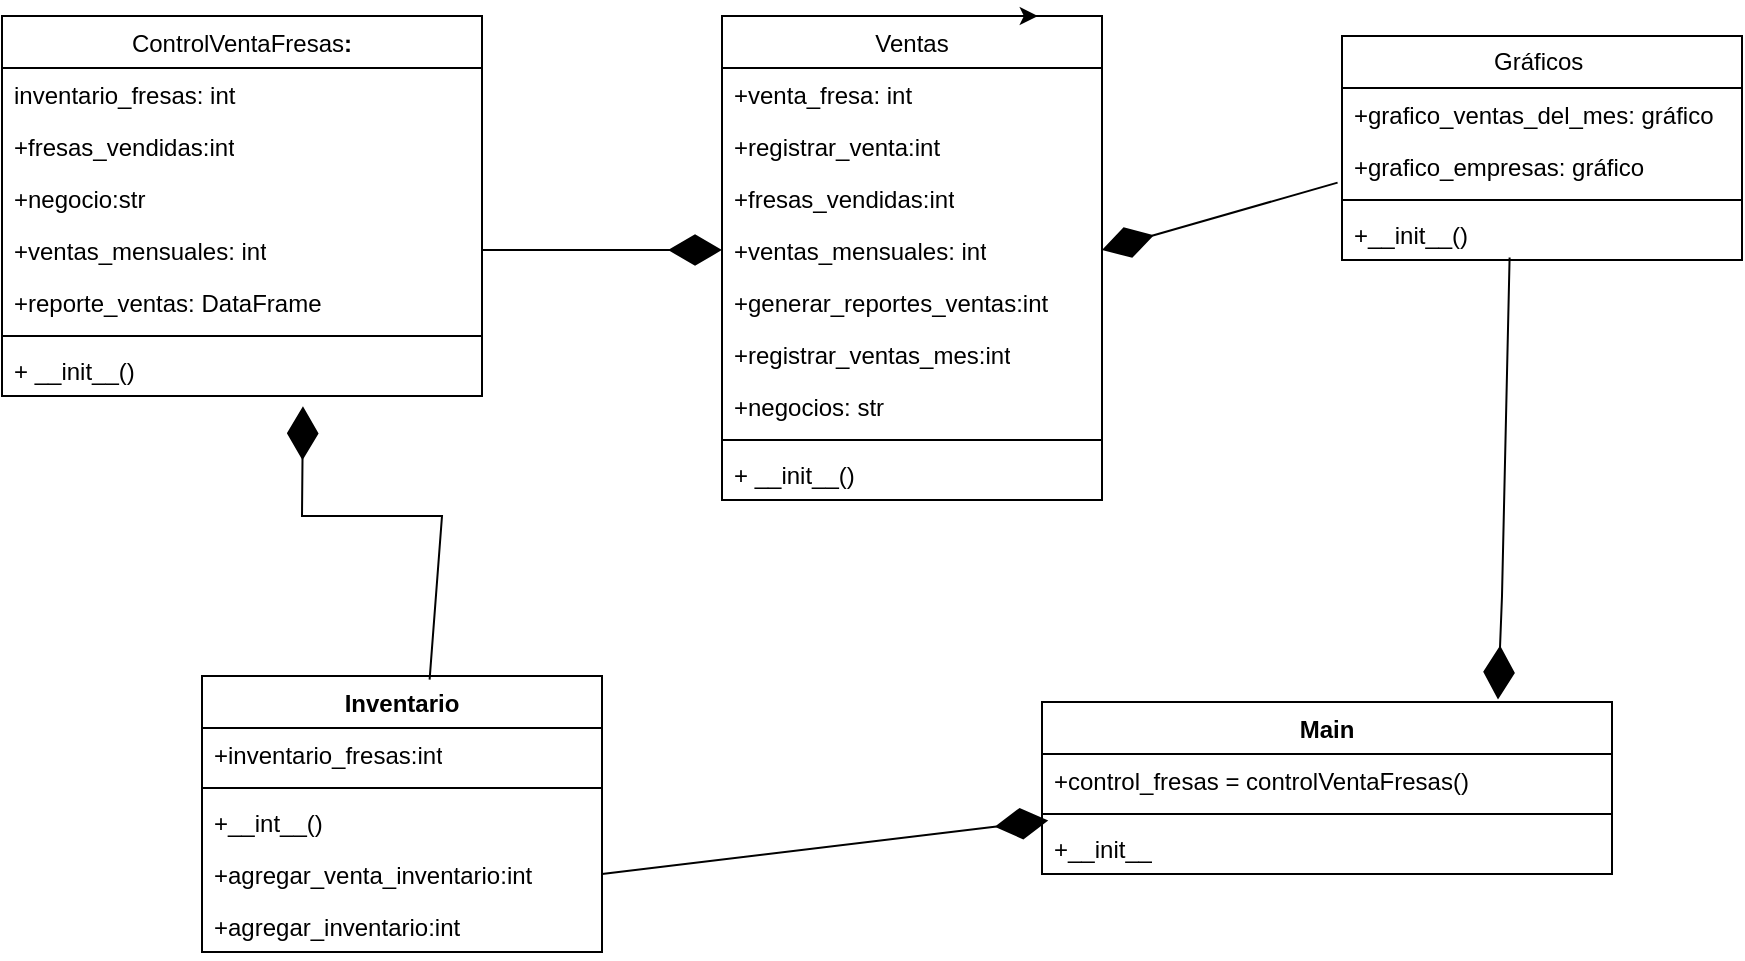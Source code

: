 <mxfile version="24.2.8" type="google">
  <diagram id="C5RBs43oDa-KdzZeNtuy" name="Page-1">
    <mxGraphModel grid="1" page="1" gridSize="10" guides="1" tooltips="1" connect="1" arrows="1" fold="1" pageScale="1" pageWidth="1654" pageHeight="2336" math="0" shadow="0">
      <root>
        <mxCell id="WIyWlLk6GJQsqaUBKTNV-0" />
        <mxCell id="WIyWlLk6GJQsqaUBKTNV-1" parent="WIyWlLk6GJQsqaUBKTNV-0" />
        <mxCell id="Dh2GZ8afXRT29C-1oLiQ-1" value="&lt;span style=&quot;font-weight: normal;&quot;&gt;ControlVentaFresas&lt;/span&gt;:" style="swimlane;fontStyle=1;align=center;verticalAlign=top;childLayout=stackLayout;horizontal=1;startSize=26;horizontalStack=0;resizeParent=1;resizeParentMax=0;resizeLast=0;collapsible=1;marginBottom=0;whiteSpace=wrap;html=1;" vertex="1" parent="WIyWlLk6GJQsqaUBKTNV-1">
          <mxGeometry x="460" y="40" width="240" height="190" as="geometry" />
        </mxCell>
        <mxCell id="Dh2GZ8afXRT29C-1oLiQ-2" value="&lt;div&gt;inventario_fresas: int&lt;br&gt;&lt;/div&gt;" style="text;strokeColor=none;fillColor=none;align=left;verticalAlign=top;spacingLeft=4;spacingRight=4;overflow=hidden;rotatable=0;points=[[0,0.5],[1,0.5]];portConstraint=eastwest;whiteSpace=wrap;html=1;" vertex="1" parent="Dh2GZ8afXRT29C-1oLiQ-1">
          <mxGeometry y="26" width="240" height="26" as="geometry" />
        </mxCell>
        <mxCell id="Dh2GZ8afXRT29C-1oLiQ-6" value="+fresas_vendidas:int" style="text;strokeColor=none;fillColor=none;align=left;verticalAlign=top;spacingLeft=4;spacingRight=4;overflow=hidden;rotatable=0;points=[[0,0.5],[1,0.5]];portConstraint=eastwest;whiteSpace=wrap;html=1;" vertex="1" parent="Dh2GZ8afXRT29C-1oLiQ-1">
          <mxGeometry y="52" width="240" height="26" as="geometry" />
        </mxCell>
        <mxCell id="Dh2GZ8afXRT29C-1oLiQ-7" value="&lt;div&gt;+negocio:str&lt;br&gt;&lt;/div&gt;" style="text;strokeColor=none;fillColor=none;align=left;verticalAlign=top;spacingLeft=4;spacingRight=4;overflow=hidden;rotatable=0;points=[[0,0.5],[1,0.5]];portConstraint=eastwest;whiteSpace=wrap;html=1;" vertex="1" parent="Dh2GZ8afXRT29C-1oLiQ-1">
          <mxGeometry y="78" width="240" height="26" as="geometry" />
        </mxCell>
        <mxCell id="Dh2GZ8afXRT29C-1oLiQ-38" value="+ventas_mensuales: int" style="text;strokeColor=none;fillColor=none;align=left;verticalAlign=top;spacingLeft=4;spacingRight=4;overflow=hidden;rotatable=0;points=[[0,0.5],[1,0.5]];portConstraint=eastwest;whiteSpace=wrap;html=1;" vertex="1" parent="Dh2GZ8afXRT29C-1oLiQ-1">
          <mxGeometry y="104" width="240" height="26" as="geometry" />
        </mxCell>
        <mxCell id="Dh2GZ8afXRT29C-1oLiQ-4" value="+reporte_ventas: DataFrame" style="text;strokeColor=none;fillColor=none;align=left;verticalAlign=top;spacingLeft=4;spacingRight=4;overflow=hidden;rotatable=0;points=[[0,0.5],[1,0.5]];portConstraint=eastwest;whiteSpace=wrap;html=1;" vertex="1" parent="Dh2GZ8afXRT29C-1oLiQ-1">
          <mxGeometry y="130" width="240" height="26" as="geometry" />
        </mxCell>
        <mxCell id="Dh2GZ8afXRT29C-1oLiQ-3" value="" style="line;strokeWidth=1;fillColor=none;align=left;verticalAlign=middle;spacingTop=-1;spacingLeft=3;spacingRight=3;rotatable=0;labelPosition=right;points=[];portConstraint=eastwest;strokeColor=inherit;" vertex="1" parent="Dh2GZ8afXRT29C-1oLiQ-1">
          <mxGeometry y="156" width="240" height="8" as="geometry" />
        </mxCell>
        <mxCell id="Dh2GZ8afXRT29C-1oLiQ-39" value="+ __init__()" style="text;strokeColor=none;fillColor=none;align=left;verticalAlign=top;spacingLeft=4;spacingRight=4;overflow=hidden;rotatable=0;points=[[0,0.5],[1,0.5]];portConstraint=eastwest;whiteSpace=wrap;html=1;" vertex="1" parent="Dh2GZ8afXRT29C-1oLiQ-1">
          <mxGeometry y="164" width="240" height="26" as="geometry" />
        </mxCell>
        <mxCell id="Dh2GZ8afXRT29C-1oLiQ-65" value="&lt;span style=&quot;font-weight: 400;&quot;&gt;Ventas&lt;/span&gt;" style="swimlane;fontStyle=1;align=center;verticalAlign=top;childLayout=stackLayout;horizontal=1;startSize=26;horizontalStack=0;resizeParent=1;resizeParentMax=0;resizeLast=0;collapsible=1;marginBottom=0;whiteSpace=wrap;html=1;" vertex="1" parent="WIyWlLk6GJQsqaUBKTNV-1">
          <mxGeometry x="820" y="40" width="190" height="242" as="geometry" />
        </mxCell>
        <mxCell id="Dh2GZ8afXRT29C-1oLiQ-66" value="&lt;div&gt;+venta_fresa: int&lt;br&gt;&lt;/div&gt;&lt;div&gt;&lt;br&gt;&lt;/div&gt;" style="text;strokeColor=none;fillColor=none;align=left;verticalAlign=top;spacingLeft=4;spacingRight=4;overflow=hidden;rotatable=0;points=[[0,0.5],[1,0.5]];portConstraint=eastwest;whiteSpace=wrap;html=1;" vertex="1" parent="Dh2GZ8afXRT29C-1oLiQ-65">
          <mxGeometry y="26" width="190" height="26" as="geometry" />
        </mxCell>
        <mxCell id="Dh2GZ8afXRT29C-1oLiQ-76" value="+registrar_venta:int" style="text;strokeColor=none;fillColor=none;align=left;verticalAlign=top;spacingLeft=4;spacingRight=4;overflow=hidden;rotatable=0;points=[[0,0.5],[1,0.5]];portConstraint=eastwest;whiteSpace=wrap;html=1;" vertex="1" parent="Dh2GZ8afXRT29C-1oLiQ-65">
          <mxGeometry y="52" width="190" height="26" as="geometry" />
        </mxCell>
        <mxCell id="Dh2GZ8afXRT29C-1oLiQ-67" value="+fresas_vendidas:int" style="text;strokeColor=none;fillColor=none;align=left;verticalAlign=top;spacingLeft=4;spacingRight=4;overflow=hidden;rotatable=0;points=[[0,0.5],[1,0.5]];portConstraint=eastwest;whiteSpace=wrap;html=1;" vertex="1" parent="Dh2GZ8afXRT29C-1oLiQ-65">
          <mxGeometry y="78" width="190" height="26" as="geometry" />
        </mxCell>
        <mxCell id="Dh2GZ8afXRT29C-1oLiQ-68" value="&lt;div&gt;+ventas_mensuales: int&lt;br&gt;&lt;/div&gt;" style="text;strokeColor=none;fillColor=none;align=left;verticalAlign=top;spacingLeft=4;spacingRight=4;overflow=hidden;rotatable=0;points=[[0,0.5],[1,0.5]];portConstraint=eastwest;whiteSpace=wrap;html=1;" vertex="1" parent="Dh2GZ8afXRT29C-1oLiQ-65">
          <mxGeometry y="104" width="190" height="26" as="geometry" />
        </mxCell>
        <mxCell id="Dh2GZ8afXRT29C-1oLiQ-62" value="+generar_reportes_ventas:int" style="text;strokeColor=none;fillColor=none;align=left;verticalAlign=top;spacingLeft=4;spacingRight=4;overflow=hidden;rotatable=0;points=[[0,0.5],[1,0.5]];portConstraint=eastwest;whiteSpace=wrap;html=1;" vertex="1" parent="Dh2GZ8afXRT29C-1oLiQ-65">
          <mxGeometry y="130" width="190" height="26" as="geometry" />
        </mxCell>
        <mxCell id="Dh2GZ8afXRT29C-1oLiQ-80" value="+registrar_ventas_mes:int" style="text;strokeColor=none;fillColor=none;align=left;verticalAlign=top;spacingLeft=4;spacingRight=4;overflow=hidden;rotatable=0;points=[[0,0.5],[1,0.5]];portConstraint=eastwest;whiteSpace=wrap;html=1;" vertex="1" parent="Dh2GZ8afXRT29C-1oLiQ-65">
          <mxGeometry y="156" width="190" height="26" as="geometry" />
        </mxCell>
        <mxCell id="Dh2GZ8afXRT29C-1oLiQ-457" value="+negocios: str" style="text;strokeColor=none;fillColor=none;align=left;verticalAlign=top;spacingLeft=4;spacingRight=4;overflow=hidden;rotatable=0;points=[[0,0.5],[1,0.5]];portConstraint=eastwest;whiteSpace=wrap;html=1;" vertex="1" parent="Dh2GZ8afXRT29C-1oLiQ-65">
          <mxGeometry y="182" width="190" height="26" as="geometry" />
        </mxCell>
        <mxCell id="Dh2GZ8afXRT29C-1oLiQ-73" value="" style="line;strokeWidth=1;fillColor=none;align=left;verticalAlign=middle;spacingTop=-1;spacingLeft=3;spacingRight=3;rotatable=0;labelPosition=right;points=[];portConstraint=eastwest;strokeColor=inherit;" vertex="1" parent="Dh2GZ8afXRT29C-1oLiQ-65">
          <mxGeometry y="208" width="190" height="8" as="geometry" />
        </mxCell>
        <mxCell id="Dh2GZ8afXRT29C-1oLiQ-74" value="+ __init__()" style="text;strokeColor=none;fillColor=none;align=left;verticalAlign=top;spacingLeft=4;spacingRight=4;overflow=hidden;rotatable=0;points=[[0,0.5],[1,0.5]];portConstraint=eastwest;whiteSpace=wrap;html=1;" vertex="1" parent="Dh2GZ8afXRT29C-1oLiQ-65">
          <mxGeometry y="216" width="190" height="26" as="geometry" />
        </mxCell>
        <mxCell id="Dh2GZ8afXRT29C-1oLiQ-87" value="Gráficos&amp;nbsp;" style="swimlane;fontStyle=0;childLayout=stackLayout;horizontal=1;startSize=26;fillColor=none;horizontalStack=0;resizeParent=1;resizeParentMax=0;resizeLast=0;collapsible=1;marginBottom=0;whiteSpace=wrap;html=1;" vertex="1" parent="WIyWlLk6GJQsqaUBKTNV-1">
          <mxGeometry x="1130" y="50" width="200" height="112" as="geometry" />
        </mxCell>
        <mxCell id="Dh2GZ8afXRT29C-1oLiQ-88" value="+grafico_ventas_del_mes: gráfico" style="text;strokeColor=none;fillColor=none;align=left;verticalAlign=top;spacingLeft=4;spacingRight=4;overflow=hidden;rotatable=0;points=[[0,0.5],[1,0.5]];portConstraint=eastwest;whiteSpace=wrap;html=1;" vertex="1" parent="Dh2GZ8afXRT29C-1oLiQ-87">
          <mxGeometry y="26" width="200" height="26" as="geometry" />
        </mxCell>
        <mxCell id="Dh2GZ8afXRT29C-1oLiQ-89" value="+grafico_empresas: gráfico" style="text;strokeColor=none;fillColor=none;align=left;verticalAlign=top;spacingLeft=4;spacingRight=4;overflow=hidden;rotatable=0;points=[[0,0.5],[1,0.5]];portConstraint=eastwest;whiteSpace=wrap;html=1;" vertex="1" parent="Dh2GZ8afXRT29C-1oLiQ-87">
          <mxGeometry y="52" width="200" height="26" as="geometry" />
        </mxCell>
        <mxCell id="Dh2GZ8afXRT29C-1oLiQ-445" value="" style="line;strokeWidth=1;fillColor=none;align=left;verticalAlign=middle;spacingTop=-1;spacingLeft=3;spacingRight=3;rotatable=0;labelPosition=right;points=[];portConstraint=eastwest;strokeColor=inherit;" vertex="1" parent="Dh2GZ8afXRT29C-1oLiQ-87">
          <mxGeometry y="78" width="200" height="8" as="geometry" />
        </mxCell>
        <mxCell id="Dh2GZ8afXRT29C-1oLiQ-444" value="+__init__()" style="text;strokeColor=none;fillColor=none;align=left;verticalAlign=top;spacingLeft=4;spacingRight=4;overflow=hidden;rotatable=0;points=[[0,0.5],[1,0.5]];portConstraint=eastwest;whiteSpace=wrap;html=1;" vertex="1" parent="Dh2GZ8afXRT29C-1oLiQ-87">
          <mxGeometry y="86" width="200" height="26" as="geometry" />
        </mxCell>
        <mxCell id="Dh2GZ8afXRT29C-1oLiQ-118" value="Inventario" style="swimlane;fontStyle=1;align=center;verticalAlign=top;childLayout=stackLayout;horizontal=1;startSize=26;horizontalStack=0;resizeParent=1;resizeParentMax=0;resizeLast=0;collapsible=1;marginBottom=0;whiteSpace=wrap;html=1;" vertex="1" parent="WIyWlLk6GJQsqaUBKTNV-1">
          <mxGeometry x="560" y="370" width="200" height="138" as="geometry" />
        </mxCell>
        <mxCell id="Dh2GZ8afXRT29C-1oLiQ-121" value="+inventario_fresas:int" style="text;strokeColor=none;fillColor=none;align=left;verticalAlign=top;spacingLeft=4;spacingRight=4;overflow=hidden;rotatable=0;points=[[0,0.5],[1,0.5]];portConstraint=eastwest;whiteSpace=wrap;html=1;" vertex="1" parent="Dh2GZ8afXRT29C-1oLiQ-118">
          <mxGeometry y="26" width="200" height="26" as="geometry" />
        </mxCell>
        <mxCell id="Dh2GZ8afXRT29C-1oLiQ-120" value="" style="line;strokeWidth=1;fillColor=none;align=left;verticalAlign=middle;spacingTop=-1;spacingLeft=3;spacingRight=3;rotatable=0;labelPosition=right;points=[];portConstraint=eastwest;strokeColor=inherit;" vertex="1" parent="Dh2GZ8afXRT29C-1oLiQ-118">
          <mxGeometry y="52" width="200" height="8" as="geometry" />
        </mxCell>
        <mxCell id="Dh2GZ8afXRT29C-1oLiQ-55" value="+__int__()" style="text;strokeColor=none;fillColor=none;align=left;verticalAlign=top;spacingLeft=4;spacingRight=4;overflow=hidden;rotatable=0;points=[[0,0.5],[1,0.5]];portConstraint=eastwest;whiteSpace=wrap;html=1;" vertex="1" parent="Dh2GZ8afXRT29C-1oLiQ-118">
          <mxGeometry y="60" width="200" height="26" as="geometry" />
        </mxCell>
        <mxCell id="Dh2GZ8afXRT29C-1oLiQ-119" value="+agregar_venta_inventario:int" style="text;strokeColor=none;fillColor=none;align=left;verticalAlign=top;spacingLeft=4;spacingRight=4;overflow=hidden;rotatable=0;points=[[0,0.5],[1,0.5]];portConstraint=eastwest;whiteSpace=wrap;html=1;" vertex="1" parent="Dh2GZ8afXRT29C-1oLiQ-118">
          <mxGeometry y="86" width="200" height="26" as="geometry" />
        </mxCell>
        <mxCell id="Dh2GZ8afXRT29C-1oLiQ-458" value="+agregar_inventario:int" style="text;strokeColor=none;fillColor=none;align=left;verticalAlign=top;spacingLeft=4;spacingRight=4;overflow=hidden;rotatable=0;points=[[0,0.5],[1,0.5]];portConstraint=eastwest;whiteSpace=wrap;html=1;" vertex="1" parent="Dh2GZ8afXRT29C-1oLiQ-118">
          <mxGeometry y="112" width="200" height="26" as="geometry" />
        </mxCell>
        <mxCell id="Dh2GZ8afXRT29C-1oLiQ-440" value="Main" style="swimlane;fontStyle=1;align=center;verticalAlign=top;childLayout=stackLayout;horizontal=1;startSize=26;horizontalStack=0;resizeParent=1;resizeParentMax=0;resizeLast=0;collapsible=1;marginBottom=0;whiteSpace=wrap;html=1;" vertex="1" parent="WIyWlLk6GJQsqaUBKTNV-1">
          <mxGeometry x="980" y="383" width="285" height="86" as="geometry" />
        </mxCell>
        <mxCell id="Dh2GZ8afXRT29C-1oLiQ-441" value="+control_fresas = controlVentaFresas()" style="text;strokeColor=none;fillColor=none;align=left;verticalAlign=top;spacingLeft=4;spacingRight=4;overflow=hidden;rotatable=0;points=[[0,0.5],[1,0.5]];portConstraint=eastwest;whiteSpace=wrap;html=1;" vertex="1" parent="Dh2GZ8afXRT29C-1oLiQ-440">
          <mxGeometry y="26" width="285" height="26" as="geometry" />
        </mxCell>
        <mxCell id="Dh2GZ8afXRT29C-1oLiQ-442" value="" style="line;strokeWidth=1;fillColor=none;align=left;verticalAlign=middle;spacingTop=-1;spacingLeft=3;spacingRight=3;rotatable=0;labelPosition=right;points=[];portConstraint=eastwest;strokeColor=inherit;" vertex="1" parent="Dh2GZ8afXRT29C-1oLiQ-440">
          <mxGeometry y="52" width="285" height="8" as="geometry" />
        </mxCell>
        <mxCell id="Dh2GZ8afXRT29C-1oLiQ-443" value="+__init__" style="text;strokeColor=none;fillColor=none;align=left;verticalAlign=top;spacingLeft=4;spacingRight=4;overflow=hidden;rotatable=0;points=[[0,0.5],[1,0.5]];portConstraint=eastwest;whiteSpace=wrap;html=1;" vertex="1" parent="Dh2GZ8afXRT29C-1oLiQ-440">
          <mxGeometry y="60" width="285" height="26" as="geometry" />
        </mxCell>
        <mxCell id="Dh2GZ8afXRT29C-1oLiQ-446" value="" style="endArrow=diamondThin;endFill=1;endSize=24;html=1;rounded=0;entryX=0;entryY=0.5;entryDx=0;entryDy=0;exitX=1;exitY=0.5;exitDx=0;exitDy=0;" edge="1" parent="WIyWlLk6GJQsqaUBKTNV-1" target="Dh2GZ8afXRT29C-1oLiQ-68">
          <mxGeometry width="160" relative="1" as="geometry">
            <mxPoint x="700.0" y="157.0" as="sourcePoint" />
            <mxPoint x="800" y="160" as="targetPoint" />
          </mxGeometry>
        </mxCell>
        <mxCell id="Dh2GZ8afXRT29C-1oLiQ-447" style="edgeStyle=orthogonalEdgeStyle;rounded=0;orthogonalLoop=1;jettySize=auto;html=1;exitX=0.75;exitY=0;exitDx=0;exitDy=0;entryX=0.831;entryY=-0.002;entryDx=0;entryDy=0;entryPerimeter=0;" edge="1" parent="WIyWlLk6GJQsqaUBKTNV-1" source="Dh2GZ8afXRT29C-1oLiQ-65" target="Dh2GZ8afXRT29C-1oLiQ-65">
          <mxGeometry relative="1" as="geometry" />
        </mxCell>
        <mxCell id="Dh2GZ8afXRT29C-1oLiQ-451" value="" style="endArrow=diamondThin;endFill=1;endSize=24;html=1;rounded=0;exitX=0.569;exitY=0.013;exitDx=0;exitDy=0;exitPerimeter=0;entryX=0.627;entryY=1.199;entryDx=0;entryDy=0;entryPerimeter=0;" edge="1" parent="WIyWlLk6GJQsqaUBKTNV-1" source="Dh2GZ8afXRT29C-1oLiQ-118" target="Dh2GZ8afXRT29C-1oLiQ-39">
          <mxGeometry width="160" relative="1" as="geometry">
            <mxPoint x="480" y="410" as="sourcePoint" />
            <mxPoint x="450" y="310" as="targetPoint" />
            <Array as="points">
              <mxPoint x="680" y="290" />
              <mxPoint x="610" y="290" />
            </Array>
          </mxGeometry>
        </mxCell>
        <mxCell id="Dh2GZ8afXRT29C-1oLiQ-452" value="" style="endArrow=diamondThin;endFill=1;endSize=24;html=1;rounded=0;exitX=1;exitY=0.5;exitDx=0;exitDy=0;entryX=0.011;entryY=0.901;entryDx=0;entryDy=0;entryPerimeter=0;" edge="1" parent="WIyWlLk6GJQsqaUBKTNV-1" source="Dh2GZ8afXRT29C-1oLiQ-119" target="Dh2GZ8afXRT29C-1oLiQ-442">
          <mxGeometry width="160" relative="1" as="geometry">
            <mxPoint x="900" y="510" as="sourcePoint" />
            <mxPoint x="970" y="440" as="targetPoint" />
          </mxGeometry>
        </mxCell>
        <mxCell id="Dh2GZ8afXRT29C-1oLiQ-453" value="" style="endArrow=diamondThin;endFill=1;endSize=24;html=1;rounded=0;entryX=0.8;entryY=-0.015;entryDx=0;entryDy=0;entryPerimeter=0;exitX=0.419;exitY=0.953;exitDx=0;exitDy=0;exitPerimeter=0;flowAnimation=0;" edge="1" parent="WIyWlLk6GJQsqaUBKTNV-1" source="Dh2GZ8afXRT29C-1oLiQ-444" target="Dh2GZ8afXRT29C-1oLiQ-440">
          <mxGeometry width="160" relative="1" as="geometry">
            <mxPoint x="970" y="340" as="sourcePoint" />
            <mxPoint x="1130" y="340" as="targetPoint" />
            <Array as="points">
              <mxPoint x="1210" y="330" />
            </Array>
          </mxGeometry>
        </mxCell>
        <mxCell id="Dh2GZ8afXRT29C-1oLiQ-455" value="" style="endArrow=diamondThin;endFill=1;endSize=24;html=1;rounded=0;entryX=1;entryY=0.5;entryDx=0;entryDy=0;exitX=-0.011;exitY=-0.181;exitDx=0;exitDy=0;exitPerimeter=0;" edge="1" parent="WIyWlLk6GJQsqaUBKTNV-1" target="Dh2GZ8afXRT29C-1oLiQ-68">
          <mxGeometry width="160" relative="1" as="geometry">
            <mxPoint x="1127.8" y="123.294" as="sourcePoint" />
            <mxPoint x="1090" y="350" as="targetPoint" />
          </mxGeometry>
        </mxCell>
      </root>
    </mxGraphModel>
  </diagram>
</mxfile>
